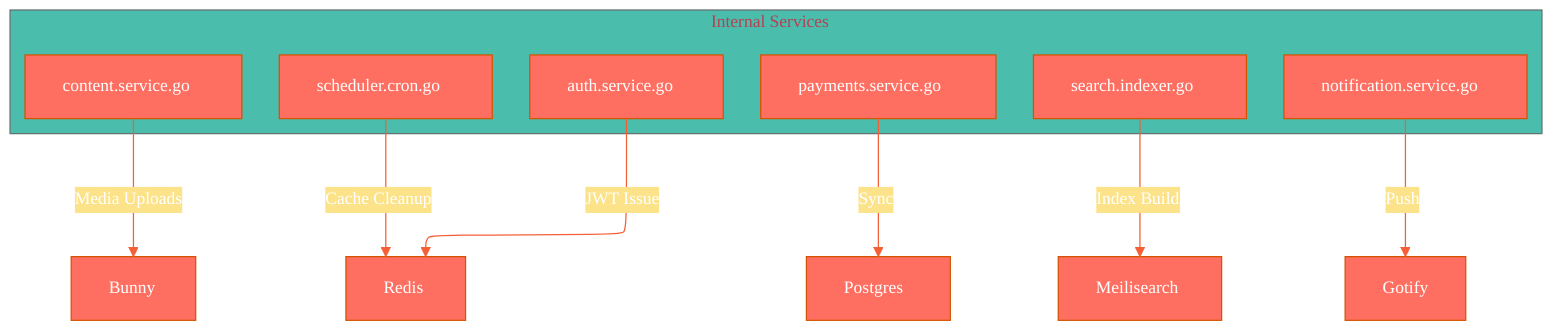 %%{init: {
  "theme": "base",
  "themeVariables": {
    "primaryColor": "#FF6F61",
    "primaryTextColor": "#FFFFFF",
    "primaryBorderColor": "#D35400",
    "secondaryColor": "#FFE66D",
    "secondaryTextColor": "#23303B",
    "tertiaryColor": "#4ABDAC",
    "edgeLabelBackground": "#FCE38A",
    "fontFamily": "Poppins, sans-serif",
    "fontSize": "14px",
    "lineColor": "#F46036",
    "background": "#FFFFFF"
  },
  "flowchart": {
    "defaultRenderer": "elk",
    "htmlLabels": true,
    "curve": "basis"
  }
}}%%

graph TD
  subgraph "Internal Services"
    A["content.service.go"]
    B["auth.service.go"]
    C["payments.service.go"]
    D["search.indexer.go"]
    E["notification.service.go"]
    F["scheduler.cron.go"]
  end
  A -->|Media Uploads| Bunny
  B -->|JWT Issue| Redis
  C -->|Sync| Postgres
  D -->|Index Build| Meilisearch
  E -->|Push| Gotify
  F -->|Cache Cleanup| Redis
